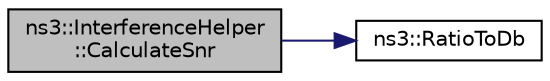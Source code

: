 digraph "ns3::InterferenceHelper::CalculateSnr"
{
 // LATEX_PDF_SIZE
  edge [fontname="Helvetica",fontsize="10",labelfontname="Helvetica",labelfontsize="10"];
  node [fontname="Helvetica",fontsize="10",shape=record];
  rankdir="LR";
  Node1 [label="ns3::InterferenceHelper\l::CalculateSnr",height=0.2,width=0.4,color="black", fillcolor="grey75", style="filled", fontcolor="black",tooltip="Calculate SNR (linear ratio) from the given signal power and noise+interference power."];
  Node1 -> Node2 [color="midnightblue",fontsize="10",style="solid",fontname="Helvetica"];
  Node2 [label="ns3::RatioToDb",height=0.2,width=0.4,color="black", fillcolor="white", style="filled",URL="$namespacens3.html#a132cf27eedb5e15a1427faf8724be4d2",tooltip="Convert from ratio to dB."];
}

